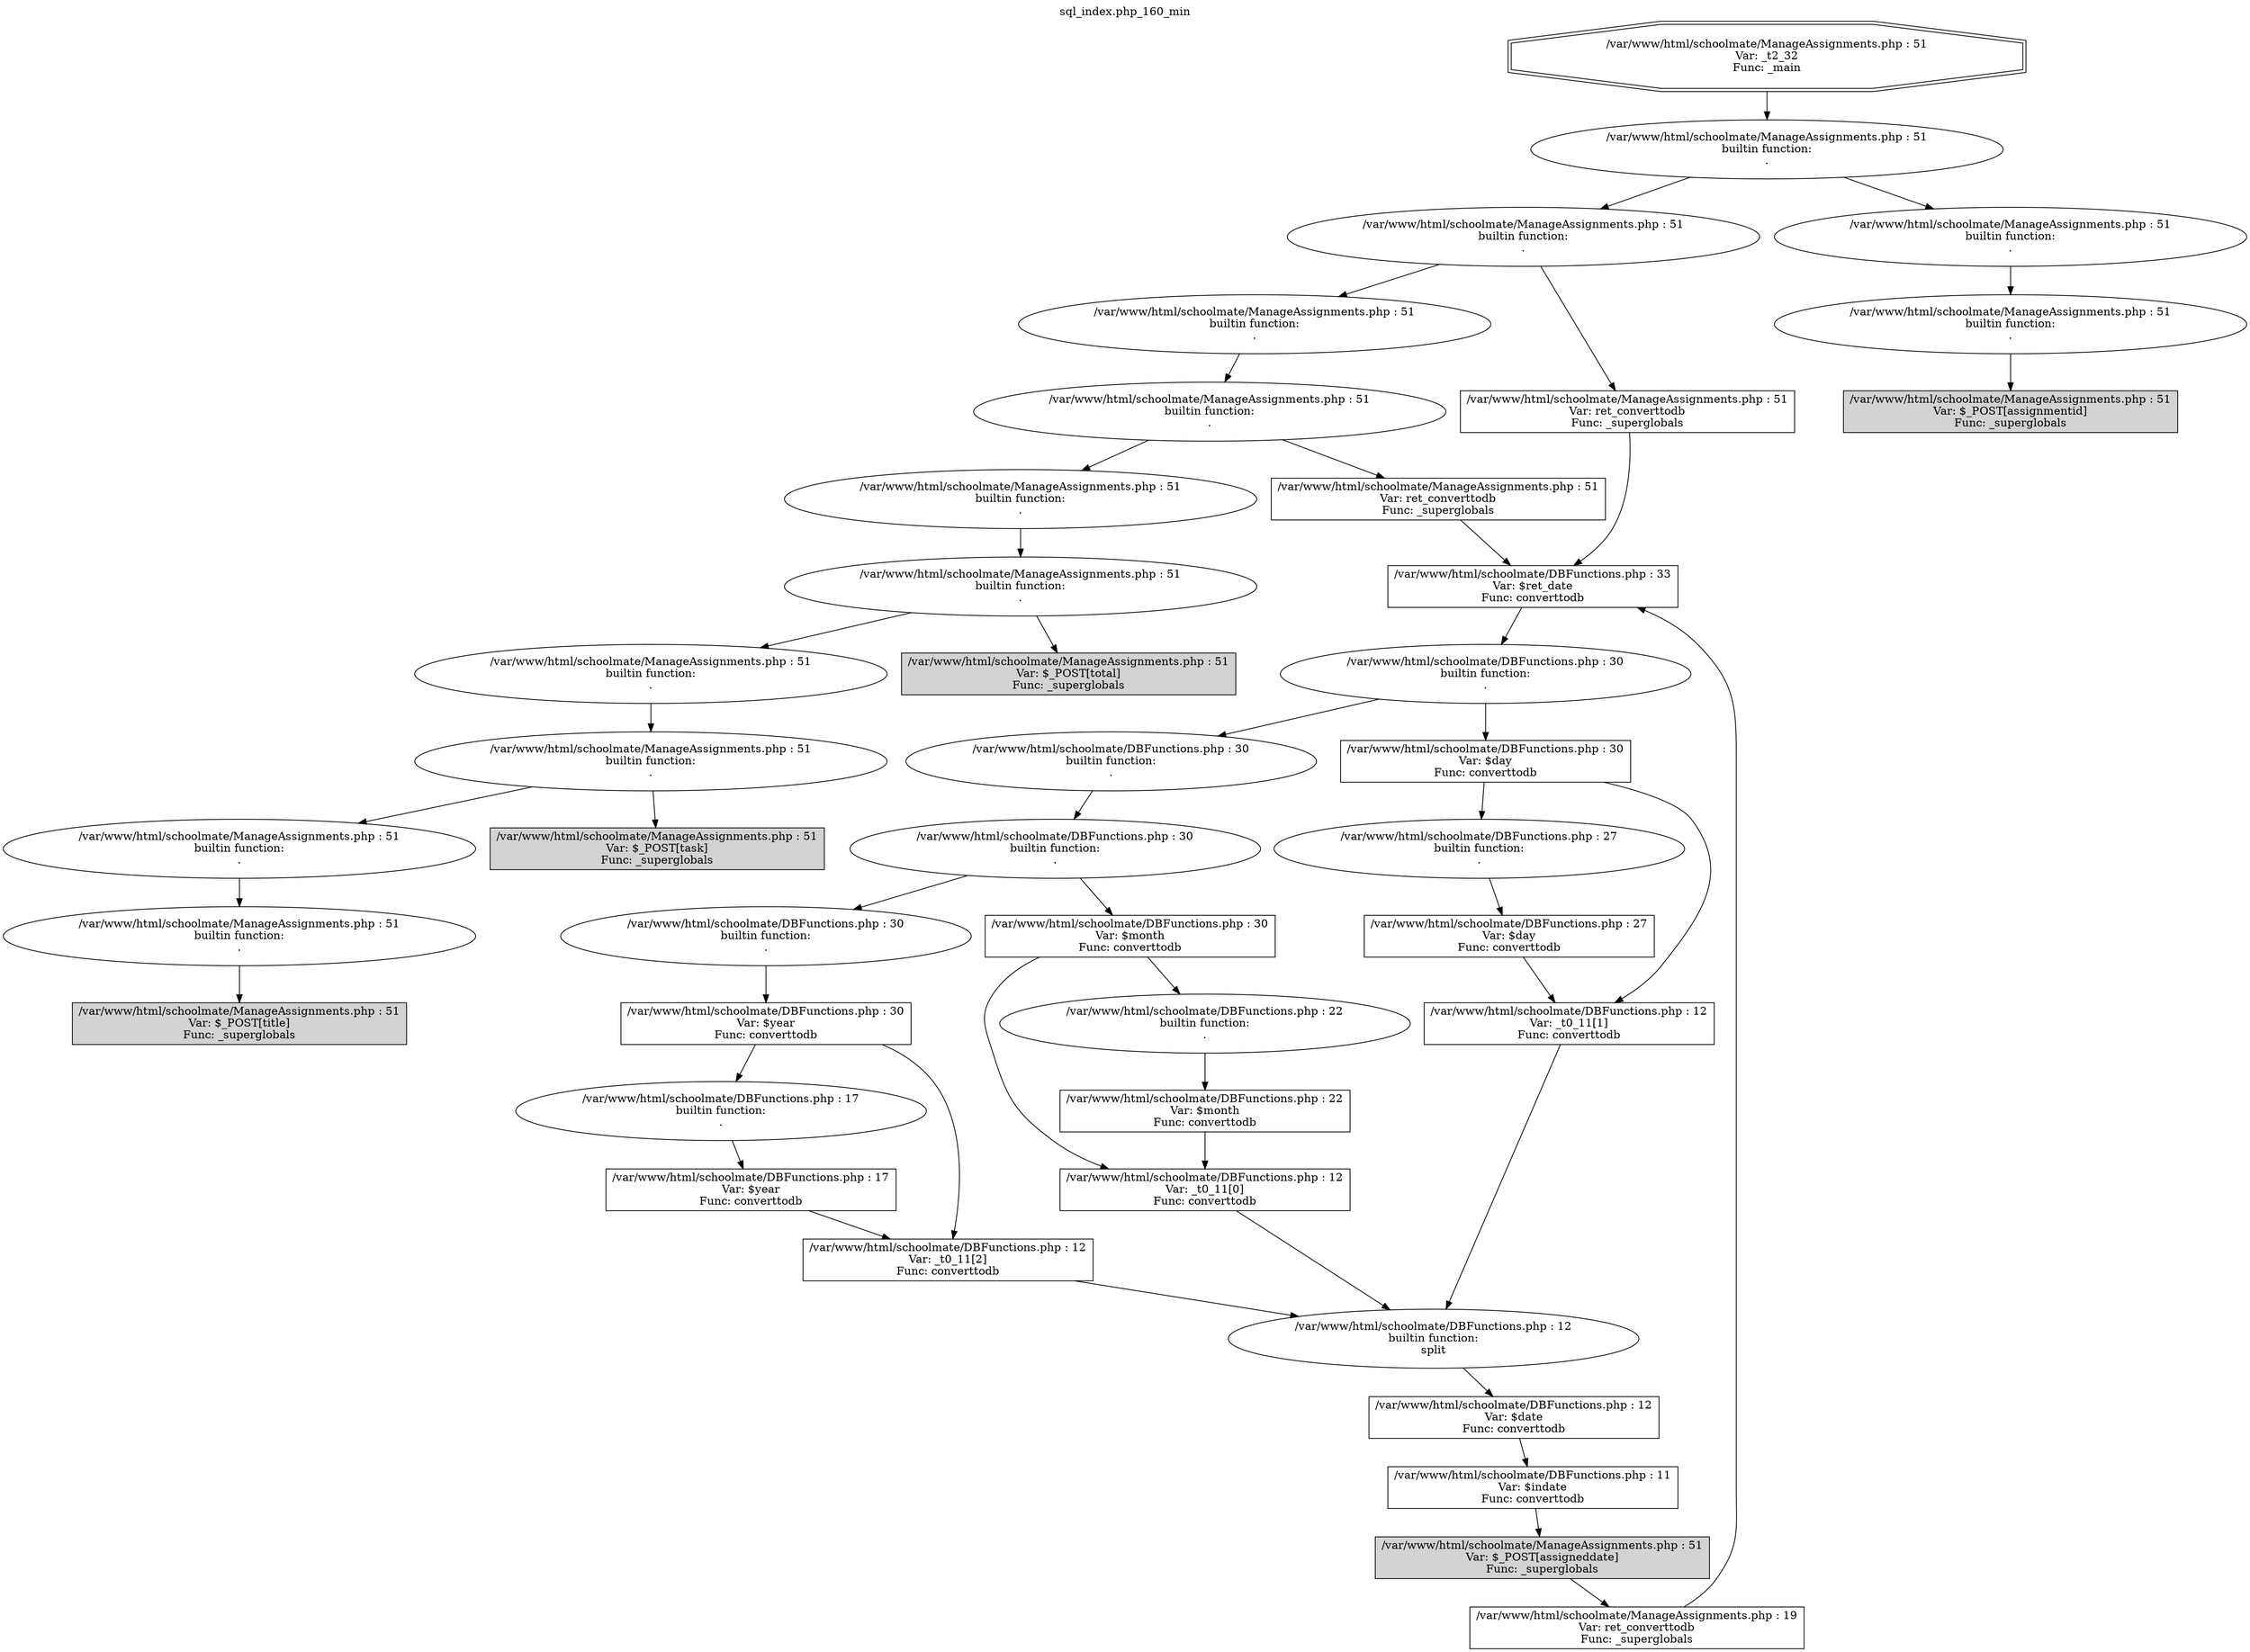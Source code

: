 digraph cfg {
  label="sql_index.php_160_min";
  labelloc=t;
  n1 [shape=doubleoctagon, label="/var/www/html/schoolmate/ManageAssignments.php : 51\nVar: _t2_32\nFunc: _main\n"];
  n2 [shape=ellipse, label="/var/www/html/schoolmate/ManageAssignments.php : 51\nbuiltin function:\n.\n"];
  n3 [shape=ellipse, label="/var/www/html/schoolmate/ManageAssignments.php : 51\nbuiltin function:\n.\n"];
  n4 [shape=ellipse, label="/var/www/html/schoolmate/ManageAssignments.php : 51\nbuiltin function:\n.\n"];
  n5 [shape=ellipse, label="/var/www/html/schoolmate/ManageAssignments.php : 51\nbuiltin function:\n.\n"];
  n6 [shape=ellipse, label="/var/www/html/schoolmate/ManageAssignments.php : 51\nbuiltin function:\n.\n"];
  n7 [shape=ellipse, label="/var/www/html/schoolmate/ManageAssignments.php : 51\nbuiltin function:\n.\n"];
  n8 [shape=ellipse, label="/var/www/html/schoolmate/ManageAssignments.php : 51\nbuiltin function:\n.\n"];
  n9 [shape=ellipse, label="/var/www/html/schoolmate/ManageAssignments.php : 51\nbuiltin function:\n.\n"];
  n10 [shape=ellipse, label="/var/www/html/schoolmate/ManageAssignments.php : 51\nbuiltin function:\n.\n"];
  n11 [shape=ellipse, label="/var/www/html/schoolmate/ManageAssignments.php : 51\nbuiltin function:\n.\n"];
  n12 [shape=box, label="/var/www/html/schoolmate/ManageAssignments.php : 51\nVar: $_POST[title]\nFunc: _superglobals\n",style=filled];
  n13 [shape=box, label="/var/www/html/schoolmate/ManageAssignments.php : 51\nVar: $_POST[task]\nFunc: _superglobals\n",style=filled];
  n14 [shape=box, label="/var/www/html/schoolmate/ManageAssignments.php : 51\nVar: $_POST[total]\nFunc: _superglobals\n",style=filled];
  n15 [shape=box, label="/var/www/html/schoolmate/ManageAssignments.php : 51\nVar: ret_converttodb\nFunc: _superglobals\n"];
  n16 [shape=box, label="/var/www/html/schoolmate/DBFunctions.php : 33\nVar: $ret_date\nFunc: converttodb\n"];
  n17 [shape=ellipse, label="/var/www/html/schoolmate/DBFunctions.php : 30\nbuiltin function:\n.\n"];
  n18 [shape=ellipse, label="/var/www/html/schoolmate/DBFunctions.php : 30\nbuiltin function:\n.\n"];
  n19 [shape=ellipse, label="/var/www/html/schoolmate/DBFunctions.php : 30\nbuiltin function:\n.\n"];
  n20 [shape=ellipse, label="/var/www/html/schoolmate/DBFunctions.php : 30\nbuiltin function:\n.\n"];
  n21 [shape=box, label="/var/www/html/schoolmate/DBFunctions.php : 30\nVar: $year\nFunc: converttodb\n"];
  n22 [shape=ellipse, label="/var/www/html/schoolmate/DBFunctions.php : 17\nbuiltin function:\n.\n"];
  n23 [shape=box, label="/var/www/html/schoolmate/DBFunctions.php : 17\nVar: $year\nFunc: converttodb\n"];
  n24 [shape=box, label="/var/www/html/schoolmate/DBFunctions.php : 12\nVar: _t0_11[2]\nFunc: converttodb\n"];
  n25 [shape=ellipse, label="/var/www/html/schoolmate/DBFunctions.php : 12\nbuiltin function:\nsplit\n"];
  n26 [shape=box, label="/var/www/html/schoolmate/DBFunctions.php : 12\nVar: $date\nFunc: converttodb\n"];
  n27 [shape=box, label="/var/www/html/schoolmate/DBFunctions.php : 11\nVar: $indate\nFunc: converttodb\n"];
  n28 [shape=box, label="/var/www/html/schoolmate/ManageAssignments.php : 51\nVar: $_POST[assigneddate]\nFunc: _superglobals\n",style=filled];
  n29 [shape=box, label="/var/www/html/schoolmate/ManageAssignments.php : 19\nVar: ret_converttodb\nFunc: _superglobals\n"];
  n30 [shape=box, label="/var/www/html/schoolmate/DBFunctions.php : 30\nVar: $month\nFunc: converttodb\n"];
  n31 [shape=box, label="/var/www/html/schoolmate/DBFunctions.php : 12\nVar: _t0_11[0]\nFunc: converttodb\n"];
  n32 [shape=ellipse, label="/var/www/html/schoolmate/DBFunctions.php : 22\nbuiltin function:\n.\n"];
  n33 [shape=box, label="/var/www/html/schoolmate/DBFunctions.php : 22\nVar: $month\nFunc: converttodb\n"];
  n34 [shape=box, label="/var/www/html/schoolmate/DBFunctions.php : 30\nVar: $day\nFunc: converttodb\n"];
  n35 [shape=ellipse, label="/var/www/html/schoolmate/DBFunctions.php : 27\nbuiltin function:\n.\n"];
  n36 [shape=box, label="/var/www/html/schoolmate/DBFunctions.php : 27\nVar: $day\nFunc: converttodb\n"];
  n37 [shape=box, label="/var/www/html/schoolmate/DBFunctions.php : 12\nVar: _t0_11[1]\nFunc: converttodb\n"];
  n38 [shape=box, label="/var/www/html/schoolmate/ManageAssignments.php : 51\nVar: ret_converttodb\nFunc: _superglobals\n"];
  n39 [shape=ellipse, label="/var/www/html/schoolmate/ManageAssignments.php : 51\nbuiltin function:\n.\n"];
  n40 [shape=ellipse, label="/var/www/html/schoolmate/ManageAssignments.php : 51\nbuiltin function:\n.\n"];
  n41 [shape=box, label="/var/www/html/schoolmate/ManageAssignments.php : 51\nVar: $_POST[assignmentid]\nFunc: _superglobals\n",style=filled];
  n1 -> n2;
  n2 -> n3;
  n2 -> n39;
  n3 -> n4;
  n3 -> n38;
  n4 -> n5;
  n5 -> n6;
  n5 -> n15;
  n6 -> n7;
  n7 -> n8;
  n7 -> n14;
  n8 -> n9;
  n9 -> n10;
  n9 -> n13;
  n10 -> n11;
  n11 -> n12;
  n15 -> n16;
  n16 -> n17;
  n17 -> n18;
  n17 -> n34;
  n18 -> n19;
  n19 -> n20;
  n19 -> n30;
  n20 -> n21;
  n21 -> n22;
  n21 -> n24;
  n22 -> n23;
  n23 -> n24;
  n24 -> n25;
  n25 -> n26;
  n26 -> n27;
  n27 -> n28;
  n28 -> n29;
  n29 -> n16;
  n30 -> n31;
  n30 -> n32;
  n31 -> n25;
  n32 -> n33;
  n33 -> n31;
  n34 -> n35;
  n34 -> n37;
  n35 -> n36;
  n36 -> n37;
  n37 -> n25;
  n38 -> n16;
  n39 -> n40;
  n40 -> n41;
}
